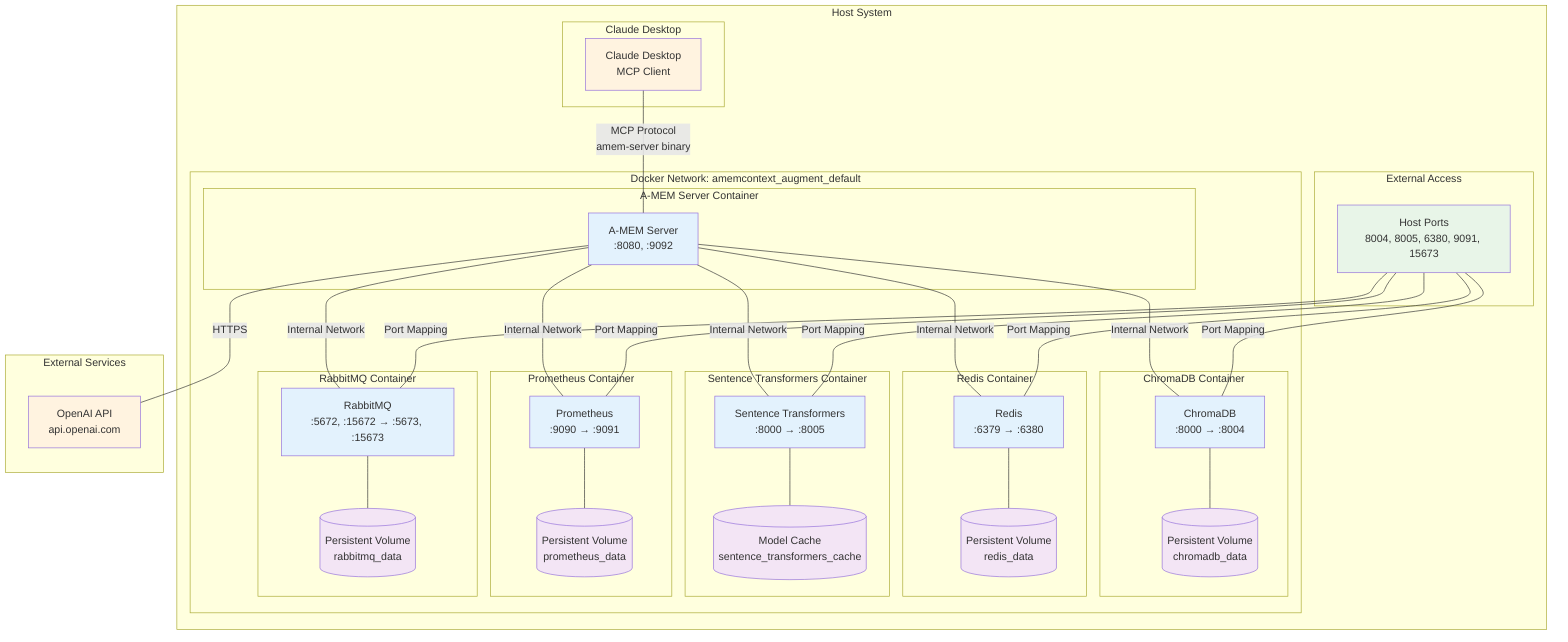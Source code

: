 graph TB
    subgraph "Host System"
        subgraph "Docker Network: amemcontext_augment_default"
            subgraph "A-MEM Server Container"
                AS[A-MEM Server<br/>:8080, :9092]
            end
            
            subgraph "ChromaDB Container"
                CDB[ChromaDB<br/>:8000 → :8004]
                CDBDATA[(Persistent Volume<br/>chromadb_data)]
            end
            
            subgraph "Redis Container"
                REDIS[Redis<br/>:6379 → :6380]
                REDISDATA[(Persistent Volume<br/>redis_data)]
            end
            
            subgraph "Sentence Transformers Container"
                ST[Sentence Transformers<br/>:8000 → :8005]
                STCACHE[(Model Cache<br/>sentence_transformers_cache)]
            end
            
            subgraph "Prometheus Container"
                PROM[Prometheus<br/>:9090 → :9091]
                PROMDATA[(Persistent Volume<br/>prometheus_data)]
            end
            
            subgraph "RabbitMQ Container"
                RMQ[RabbitMQ<br/>:5672, :15672 → :5673, :15673]
                RMQDATA[(Persistent Volume<br/>rabbitmq_data)]
            end
        end
        
        subgraph "External Access"
            HOST[Host Ports<br/>8004, 8005, 6380, 9091, 15673]
        end
        
        subgraph "Claude Desktop"
            CD[Claude Desktop<br/>MCP Client]
        end
    end
    
    subgraph "External Services"
        OAI[OpenAI API<br/>api.openai.com]
    end
    
    %% Internal container connections
    AS ---|Internal Network| CDB
    AS ---|Internal Network| REDIS
    AS ---|Internal Network| ST
    AS ---|Internal Network| PROM
    AS ---|Internal Network| RMQ
    
    %% Data persistence
    CDB --- CDBDATA
    REDIS --- REDISDATA
    ST --- STCACHE
    PROM --- PROMDATA
    RMQ --- RMQDATA
    
    %% External access
    HOST ---|Port Mapping| CDB
    HOST ---|Port Mapping| REDIS
    HOST ---|Port Mapping| ST
    HOST ---|Port Mapping| PROM
    HOST ---|Port Mapping| RMQ
    
    %% Claude Desktop connection
    CD ---|MCP Protocol<br/>amem-server binary| AS
    
    %% External API
    AS ---|HTTPS| OAI
    
    %% Styling
    classDef container fill:#e3f2fd
    classDef volume fill:#f3e5f5
    classDef external fill:#fff3e0
    classDef host fill:#e8f5e8
    
    class AS,CDB,REDIS,ST,PROM,RMQ container
    class CDBDATA,REDISDATA,STCACHE,PROMDATA,RMQDATA volume
    class OAI,CD external
    class HOST host